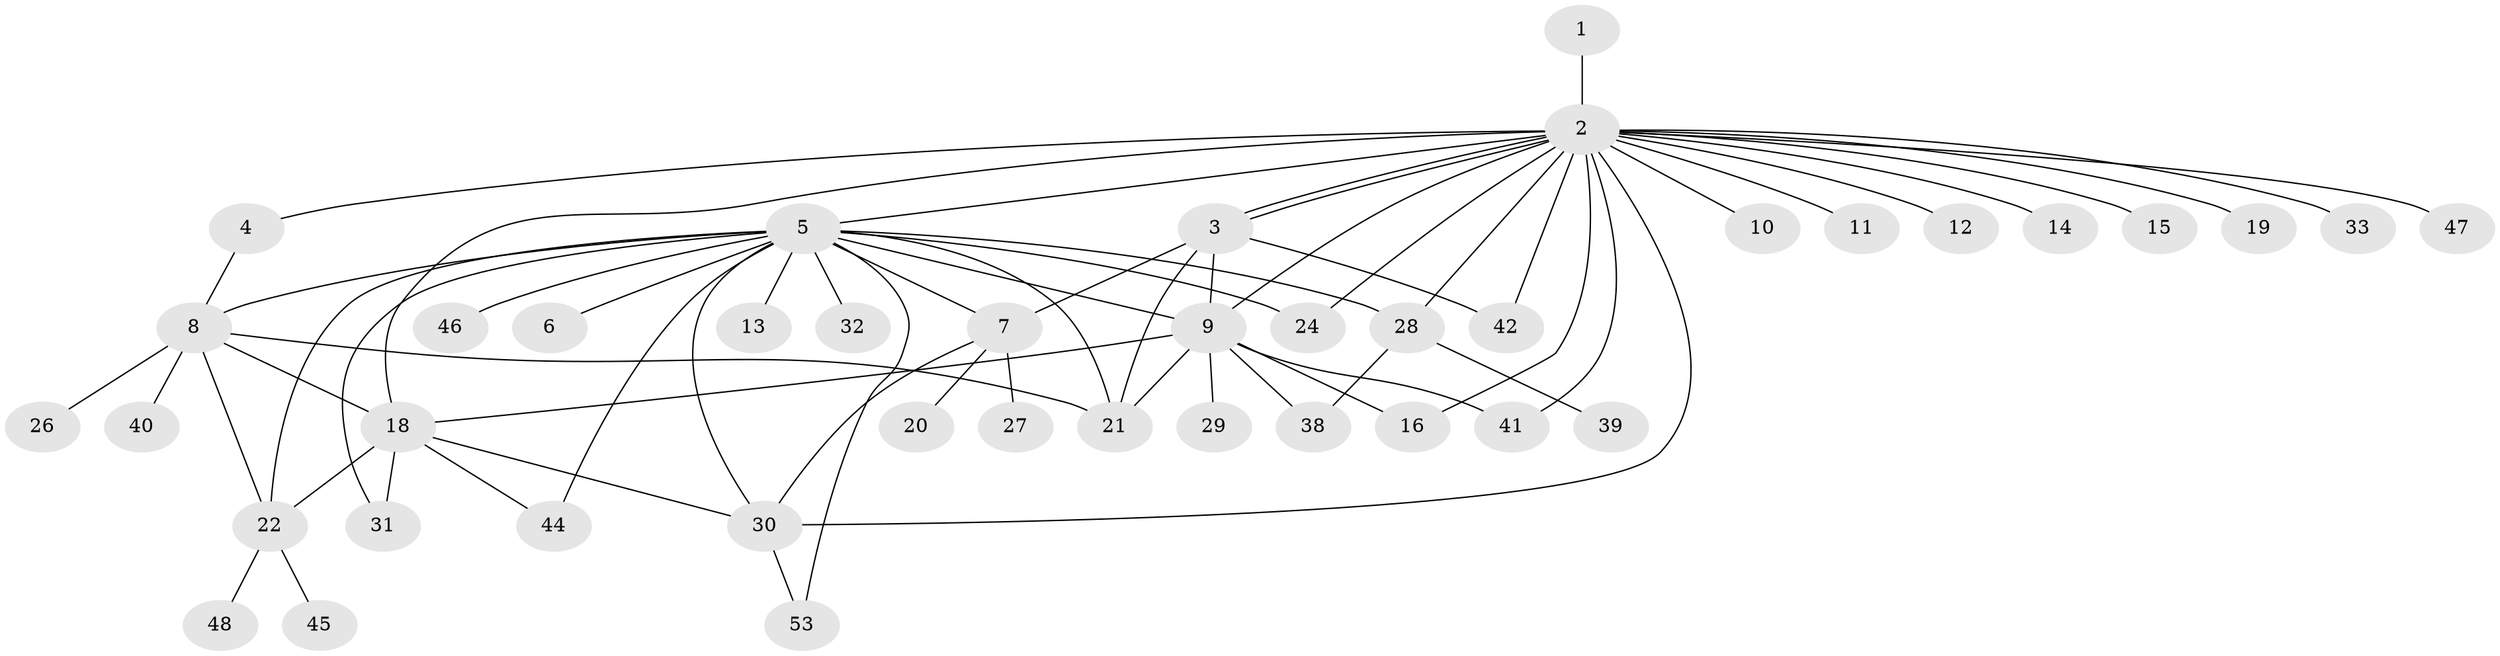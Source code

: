 // Generated by graph-tools (version 1.1) at 2025/51/02/27/25 19:51:53]
// undirected, 41 vertices, 64 edges
graph export_dot {
graph [start="1"]
  node [color=gray90,style=filled];
  1;
  2 [super="+36"];
  3 [super="+25"];
  4 [super="+17"];
  5 [super="+23"];
  6;
  7 [super="+51"];
  8 [super="+50"];
  9 [super="+52"];
  10;
  11;
  12;
  13;
  14;
  15;
  16;
  18 [super="+34"];
  19;
  20;
  21 [super="+37"];
  22 [super="+49"];
  24;
  26;
  27;
  28 [super="+43"];
  29;
  30 [super="+35"];
  31;
  32;
  33;
  38;
  39;
  40;
  41;
  42;
  44;
  45;
  46;
  47;
  48;
  53;
  1 -- 2;
  2 -- 3;
  2 -- 3;
  2 -- 4;
  2 -- 5 [weight=2];
  2 -- 9;
  2 -- 10;
  2 -- 11;
  2 -- 12;
  2 -- 14;
  2 -- 15;
  2 -- 18;
  2 -- 19;
  2 -- 30;
  2 -- 33;
  2 -- 41;
  2 -- 42;
  2 -- 47;
  2 -- 16;
  2 -- 24;
  2 -- 28;
  3 -- 21;
  3 -- 7;
  3 -- 9;
  3 -- 42;
  4 -- 8;
  5 -- 6;
  5 -- 7;
  5 -- 9;
  5 -- 13;
  5 -- 21;
  5 -- 22;
  5 -- 28;
  5 -- 30;
  5 -- 31;
  5 -- 32;
  5 -- 44;
  5 -- 53;
  5 -- 8 [weight=2];
  5 -- 24;
  5 -- 46;
  7 -- 20;
  7 -- 27;
  7 -- 30;
  8 -- 18;
  8 -- 21;
  8 -- 22;
  8 -- 26;
  8 -- 40;
  9 -- 16;
  9 -- 18;
  9 -- 29;
  9 -- 38;
  9 -- 21 [weight=2];
  9 -- 41;
  18 -- 22;
  18 -- 30;
  18 -- 31;
  18 -- 44;
  22 -- 45;
  22 -- 48;
  28 -- 38;
  28 -- 39;
  30 -- 53;
}
